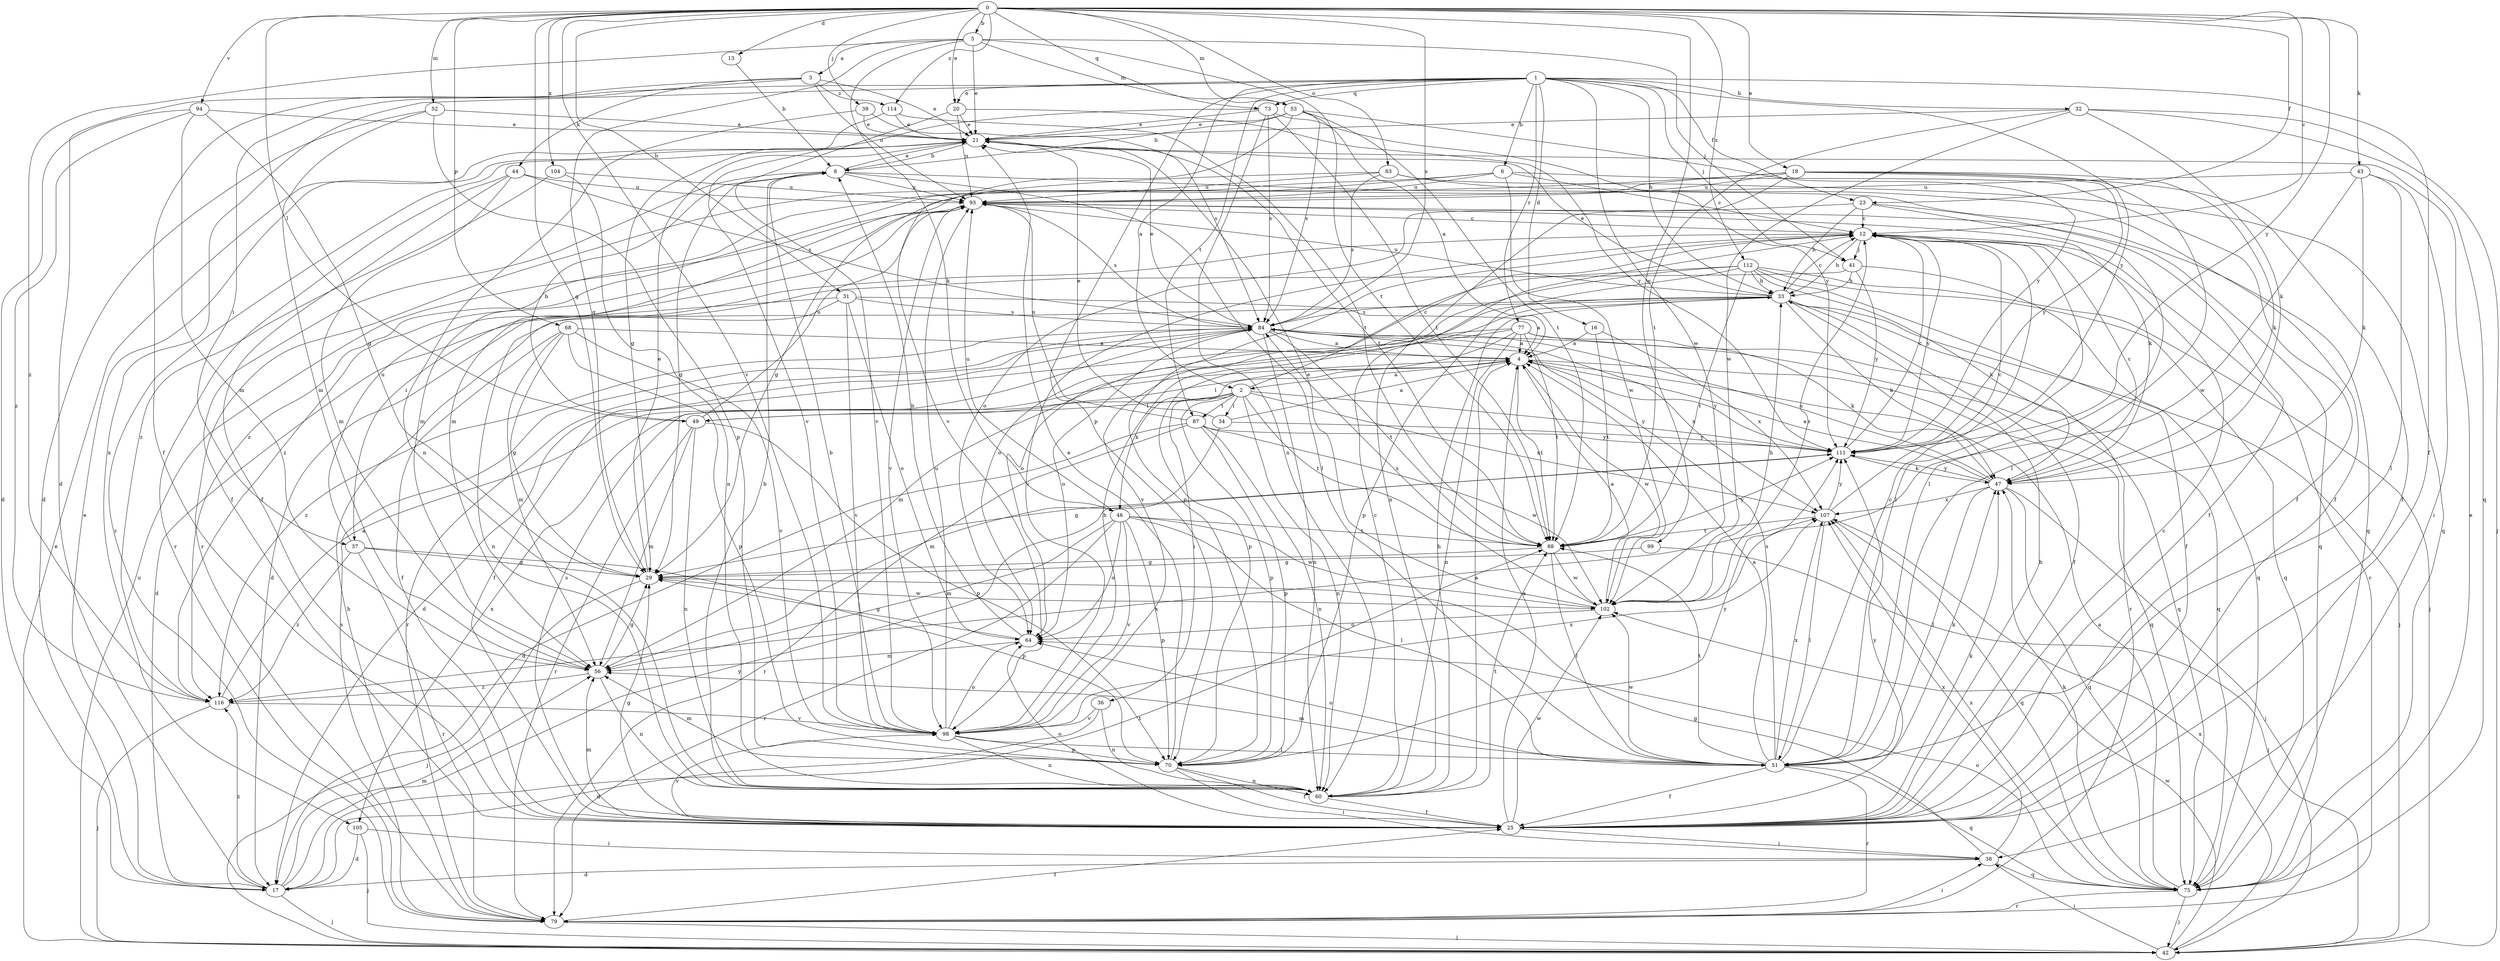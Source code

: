 strict digraph  {
0;
1;
2;
3;
4;
5;
6;
8;
12;
13;
16;
17;
18;
20;
21;
23;
25;
29;
31;
32;
33;
34;
36;
37;
38;
39;
41;
42;
43;
44;
46;
47;
49;
51;
52;
53;
56;
60;
63;
64;
68;
70;
73;
75;
77;
79;
84;
87;
88;
93;
94;
98;
99;
102;
104;
105;
107;
111;
112;
114;
116;
0 -> 5  [label=b];
0 -> 12  [label=c];
0 -> 13  [label=d];
0 -> 18  [label=e];
0 -> 20  [label=e];
0 -> 23  [label=f];
0 -> 29  [label=g];
0 -> 31  [label=h];
0 -> 39  [label=j];
0 -> 43  [label=k];
0 -> 49  [label=l];
0 -> 52  [label=m];
0 -> 53  [label=m];
0 -> 63  [label=o];
0 -> 68  [label=p];
0 -> 73  [label=q];
0 -> 84  [label=s];
0 -> 94  [label=v];
0 -> 98  [label=v];
0 -> 99  [label=w];
0 -> 104  [label=x];
0 -> 111  [label=y];
0 -> 112  [label=z];
0 -> 114  [label=z];
1 -> 2  [label=a];
1 -> 6  [label=b];
1 -> 16  [label=d];
1 -> 17  [label=d];
1 -> 20  [label=e];
1 -> 23  [label=f];
1 -> 25  [label=f];
1 -> 32  [label=h];
1 -> 33  [label=h];
1 -> 41  [label=j];
1 -> 70  [label=p];
1 -> 73  [label=q];
1 -> 77  [label=r];
1 -> 87  [label=t];
1 -> 102  [label=w];
1 -> 105  [label=x];
1 -> 111  [label=y];
2 -> 12  [label=c];
2 -> 34  [label=i];
2 -> 36  [label=i];
2 -> 49  [label=l];
2 -> 60  [label=n];
2 -> 70  [label=p];
2 -> 87  [label=t];
2 -> 88  [label=t];
2 -> 105  [label=x];
2 -> 107  [label=x];
2 -> 111  [label=y];
3 -> 21  [label=e];
3 -> 25  [label=f];
3 -> 37  [label=i];
3 -> 44  [label=k];
3 -> 93  [label=u];
3 -> 114  [label=z];
4 -> 2  [label=a];
4 -> 46  [label=k];
4 -> 49  [label=l];
4 -> 75  [label=q];
4 -> 88  [label=t];
4 -> 102  [label=w];
4 -> 111  [label=y];
5 -> 3  [label=a];
5 -> 21  [label=e];
5 -> 29  [label=g];
5 -> 41  [label=j];
5 -> 46  [label=k];
5 -> 53  [label=m];
5 -> 88  [label=t];
5 -> 116  [label=z];
6 -> 12  [label=c];
6 -> 25  [label=f];
6 -> 56  [label=m];
6 -> 79  [label=r];
6 -> 93  [label=u];
6 -> 102  [label=w];
8 -> 21  [label=e];
8 -> 25  [label=f];
8 -> 29  [label=g];
8 -> 51  [label=l];
8 -> 75  [label=q];
8 -> 93  [label=u];
12 -> 33  [label=h];
12 -> 37  [label=i];
12 -> 41  [label=j];
12 -> 51  [label=l];
12 -> 70  [label=p];
12 -> 98  [label=v];
12 -> 111  [label=y];
13 -> 8  [label=b];
16 -> 4  [label=a];
16 -> 88  [label=t];
16 -> 107  [label=x];
17 -> 21  [label=e];
17 -> 42  [label=j];
17 -> 56  [label=m];
17 -> 88  [label=t];
17 -> 111  [label=y];
17 -> 116  [label=z];
18 -> 25  [label=f];
18 -> 47  [label=k];
18 -> 51  [label=l];
18 -> 56  [label=m];
18 -> 64  [label=o];
18 -> 93  [label=u];
18 -> 111  [label=y];
18 -> 116  [label=z];
20 -> 21  [label=e];
20 -> 93  [label=u];
20 -> 98  [label=v];
20 -> 111  [label=y];
21 -> 8  [label=b];
21 -> 79  [label=r];
21 -> 88  [label=t];
23 -> 12  [label=c];
23 -> 25  [label=f];
23 -> 33  [label=h];
23 -> 51  [label=l];
23 -> 60  [label=n];
25 -> 4  [label=a];
25 -> 12  [label=c];
25 -> 29  [label=g];
25 -> 33  [label=h];
25 -> 38  [label=i];
25 -> 47  [label=k];
25 -> 56  [label=m];
25 -> 64  [label=o];
25 -> 84  [label=s];
25 -> 98  [label=v];
25 -> 102  [label=w];
25 -> 111  [label=y];
29 -> 21  [label=e];
29 -> 42  [label=j];
29 -> 102  [label=w];
31 -> 4  [label=a];
31 -> 17  [label=d];
31 -> 60  [label=n];
31 -> 64  [label=o];
31 -> 84  [label=s];
31 -> 98  [label=v];
32 -> 21  [label=e];
32 -> 42  [label=j];
32 -> 47  [label=k];
32 -> 75  [label=q];
32 -> 88  [label=t];
32 -> 102  [label=w];
33 -> 12  [label=c];
33 -> 21  [label=e];
33 -> 25  [label=f];
33 -> 42  [label=j];
33 -> 47  [label=k];
33 -> 64  [label=o];
33 -> 79  [label=r];
33 -> 84  [label=s];
33 -> 93  [label=u];
34 -> 4  [label=a];
34 -> 21  [label=e];
34 -> 56  [label=m];
34 -> 111  [label=y];
36 -> 17  [label=d];
36 -> 60  [label=n];
36 -> 98  [label=v];
37 -> 29  [label=g];
37 -> 70  [label=p];
37 -> 79  [label=r];
37 -> 93  [label=u];
37 -> 116  [label=z];
38 -> 17  [label=d];
38 -> 29  [label=g];
38 -> 75  [label=q];
38 -> 107  [label=x];
39 -> 21  [label=e];
39 -> 60  [label=n];
39 -> 84  [label=s];
41 -> 17  [label=d];
41 -> 33  [label=h];
41 -> 75  [label=q];
41 -> 111  [label=y];
42 -> 21  [label=e];
42 -> 38  [label=i];
42 -> 93  [label=u];
42 -> 102  [label=w];
42 -> 107  [label=x];
43 -> 38  [label=i];
43 -> 47  [label=k];
43 -> 51  [label=l];
43 -> 93  [label=u];
43 -> 102  [label=w];
44 -> 25  [label=f];
44 -> 56  [label=m];
44 -> 79  [label=r];
44 -> 84  [label=s];
44 -> 93  [label=u];
46 -> 51  [label=l];
46 -> 56  [label=m];
46 -> 64  [label=o];
46 -> 70  [label=p];
46 -> 79  [label=r];
46 -> 88  [label=t];
46 -> 93  [label=u];
46 -> 98  [label=v];
46 -> 102  [label=w];
47 -> 4  [label=a];
47 -> 12  [label=c];
47 -> 42  [label=j];
47 -> 51  [label=l];
47 -> 75  [label=q];
47 -> 84  [label=s];
47 -> 107  [label=x];
47 -> 111  [label=y];
49 -> 8  [label=b];
49 -> 56  [label=m];
49 -> 60  [label=n];
49 -> 70  [label=p];
49 -> 79  [label=r];
49 -> 93  [label=u];
51 -> 4  [label=a];
51 -> 12  [label=c];
51 -> 25  [label=f];
51 -> 47  [label=k];
51 -> 56  [label=m];
51 -> 64  [label=o];
51 -> 75  [label=q];
51 -> 79  [label=r];
51 -> 84  [label=s];
51 -> 88  [label=t];
51 -> 102  [label=w];
51 -> 107  [label=x];
52 -> 17  [label=d];
52 -> 21  [label=e];
52 -> 56  [label=m];
52 -> 70  [label=p];
53 -> 4  [label=a];
53 -> 8  [label=b];
53 -> 21  [label=e];
53 -> 84  [label=s];
53 -> 88  [label=t];
53 -> 98  [label=v];
53 -> 111  [label=y];
56 -> 29  [label=g];
56 -> 60  [label=n];
56 -> 116  [label=z];
60 -> 4  [label=a];
60 -> 8  [label=b];
60 -> 12  [label=c];
60 -> 25  [label=f];
60 -> 33  [label=h];
60 -> 88  [label=t];
63 -> 25  [label=f];
63 -> 29  [label=g];
63 -> 75  [label=q];
63 -> 84  [label=s];
63 -> 93  [label=u];
64 -> 8  [label=b];
64 -> 29  [label=g];
64 -> 56  [label=m];
68 -> 4  [label=a];
68 -> 25  [label=f];
68 -> 29  [label=g];
68 -> 56  [label=m];
68 -> 70  [label=p];
68 -> 98  [label=v];
70 -> 21  [label=e];
70 -> 25  [label=f];
70 -> 38  [label=i];
70 -> 56  [label=m];
70 -> 60  [label=n];
70 -> 111  [label=y];
73 -> 21  [label=e];
73 -> 29  [label=g];
73 -> 60  [label=n];
73 -> 84  [label=s];
73 -> 88  [label=t];
73 -> 111  [label=y];
75 -> 4  [label=a];
75 -> 21  [label=e];
75 -> 42  [label=j];
75 -> 47  [label=k];
75 -> 64  [label=o];
75 -> 79  [label=r];
75 -> 107  [label=x];
77 -> 4  [label=a];
77 -> 17  [label=d];
77 -> 47  [label=k];
77 -> 56  [label=m];
77 -> 60  [label=n];
77 -> 70  [label=p];
77 -> 75  [label=q];
77 -> 88  [label=t];
79 -> 12  [label=c];
79 -> 25  [label=f];
79 -> 33  [label=h];
79 -> 38  [label=i];
79 -> 42  [label=j];
79 -> 84  [label=s];
84 -> 4  [label=a];
84 -> 21  [label=e];
84 -> 25  [label=f];
84 -> 60  [label=n];
84 -> 64  [label=o];
84 -> 75  [label=q];
84 -> 79  [label=r];
84 -> 88  [label=t];
84 -> 107  [label=x];
84 -> 116  [label=z];
87 -> 17  [label=d];
87 -> 60  [label=n];
87 -> 70  [label=p];
87 -> 79  [label=r];
87 -> 93  [label=u];
87 -> 102  [label=w];
87 -> 111  [label=y];
88 -> 29  [label=g];
88 -> 51  [label=l];
88 -> 102  [label=w];
88 -> 111  [label=y];
93 -> 12  [label=c];
93 -> 47  [label=k];
93 -> 75  [label=q];
93 -> 84  [label=s];
93 -> 98  [label=v];
93 -> 116  [label=z];
94 -> 17  [label=d];
94 -> 21  [label=e];
94 -> 29  [label=g];
94 -> 56  [label=m];
94 -> 116  [label=z];
98 -> 8  [label=b];
98 -> 33  [label=h];
98 -> 51  [label=l];
98 -> 60  [label=n];
98 -> 64  [label=o];
98 -> 70  [label=p];
98 -> 93  [label=u];
98 -> 107  [label=x];
99 -> 29  [label=g];
99 -> 42  [label=j];
102 -> 4  [label=a];
102 -> 12  [label=c];
102 -> 21  [label=e];
102 -> 33  [label=h];
102 -> 64  [label=o];
102 -> 84  [label=s];
104 -> 60  [label=n];
104 -> 93  [label=u];
104 -> 116  [label=z];
105 -> 17  [label=d];
105 -> 38  [label=i];
105 -> 42  [label=j];
107 -> 12  [label=c];
107 -> 51  [label=l];
107 -> 75  [label=q];
107 -> 88  [label=t];
107 -> 111  [label=y];
111 -> 12  [label=c];
111 -> 29  [label=g];
111 -> 47  [label=k];
112 -> 25  [label=f];
112 -> 33  [label=h];
112 -> 42  [label=j];
112 -> 47  [label=k];
112 -> 64  [label=o];
112 -> 70  [label=p];
112 -> 75  [label=q];
112 -> 88  [label=t];
112 -> 98  [label=v];
114 -> 21  [label=e];
114 -> 88  [label=t];
114 -> 98  [label=v];
116 -> 4  [label=a];
116 -> 42  [label=j];
116 -> 98  [label=v];
116 -> 107  [label=x];
}
